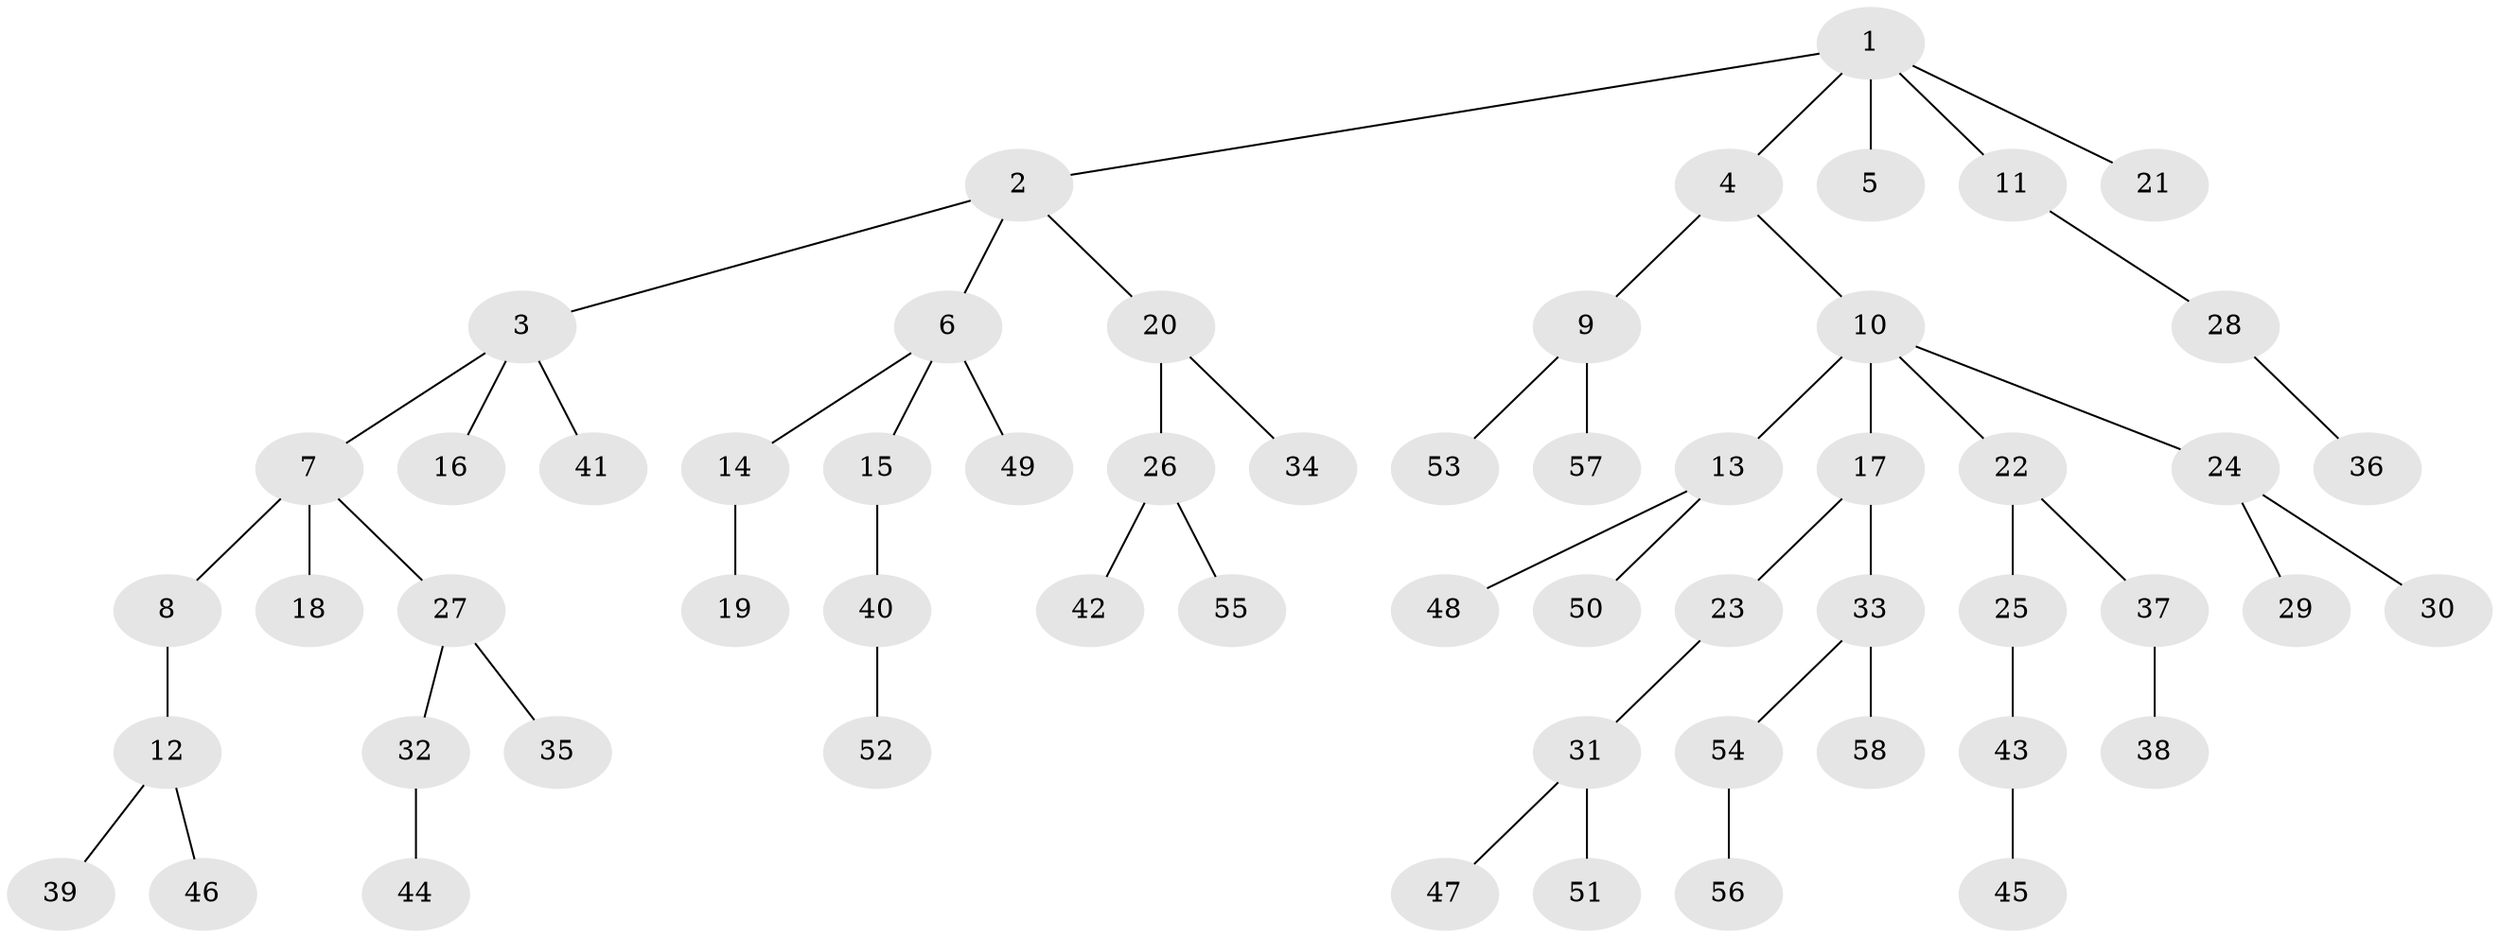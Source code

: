 // Generated by graph-tools (version 1.1) at 2025/36/03/09/25 02:36:57]
// undirected, 58 vertices, 57 edges
graph export_dot {
graph [start="1"]
  node [color=gray90,style=filled];
  1;
  2;
  3;
  4;
  5;
  6;
  7;
  8;
  9;
  10;
  11;
  12;
  13;
  14;
  15;
  16;
  17;
  18;
  19;
  20;
  21;
  22;
  23;
  24;
  25;
  26;
  27;
  28;
  29;
  30;
  31;
  32;
  33;
  34;
  35;
  36;
  37;
  38;
  39;
  40;
  41;
  42;
  43;
  44;
  45;
  46;
  47;
  48;
  49;
  50;
  51;
  52;
  53;
  54;
  55;
  56;
  57;
  58;
  1 -- 2;
  1 -- 4;
  1 -- 5;
  1 -- 11;
  1 -- 21;
  2 -- 3;
  2 -- 6;
  2 -- 20;
  3 -- 7;
  3 -- 16;
  3 -- 41;
  4 -- 9;
  4 -- 10;
  6 -- 14;
  6 -- 15;
  6 -- 49;
  7 -- 8;
  7 -- 18;
  7 -- 27;
  8 -- 12;
  9 -- 53;
  9 -- 57;
  10 -- 13;
  10 -- 17;
  10 -- 22;
  10 -- 24;
  11 -- 28;
  12 -- 39;
  12 -- 46;
  13 -- 48;
  13 -- 50;
  14 -- 19;
  15 -- 40;
  17 -- 23;
  17 -- 33;
  20 -- 26;
  20 -- 34;
  22 -- 25;
  22 -- 37;
  23 -- 31;
  24 -- 29;
  24 -- 30;
  25 -- 43;
  26 -- 42;
  26 -- 55;
  27 -- 32;
  27 -- 35;
  28 -- 36;
  31 -- 47;
  31 -- 51;
  32 -- 44;
  33 -- 54;
  33 -- 58;
  37 -- 38;
  40 -- 52;
  43 -- 45;
  54 -- 56;
}
